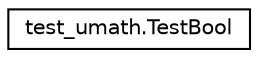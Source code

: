 digraph "Graphical Class Hierarchy"
{
 // LATEX_PDF_SIZE
  edge [fontname="Helvetica",fontsize="10",labelfontname="Helvetica",labelfontsize="10"];
  node [fontname="Helvetica",fontsize="10",shape=record];
  rankdir="LR";
  Node0 [label="test_umath.TestBool",height=0.2,width=0.4,color="black", fillcolor="white", style="filled",URL="$classtest__umath_1_1TestBool.html",tooltip=" "];
}
